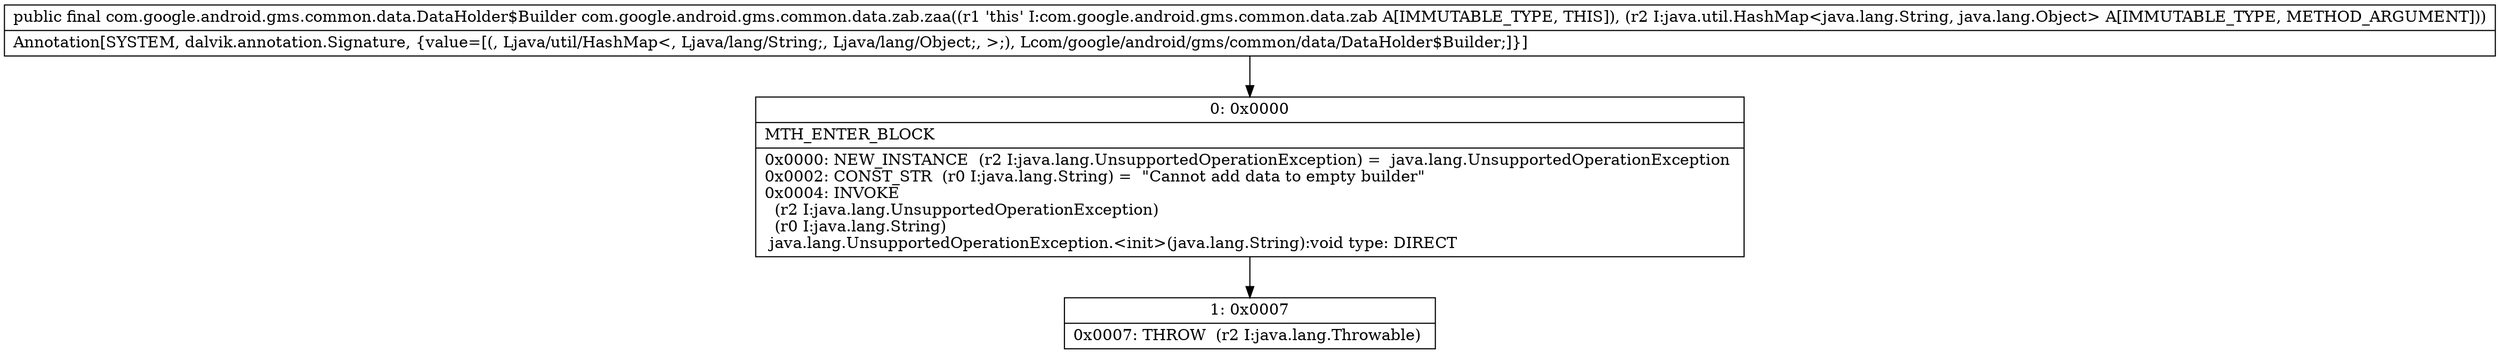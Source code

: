 digraph "CFG forcom.google.android.gms.common.data.zab.zaa(Ljava\/util\/HashMap;)Lcom\/google\/android\/gms\/common\/data\/DataHolder$Builder;" {
Node_0 [shape=record,label="{0\:\ 0x0000|MTH_ENTER_BLOCK\l|0x0000: NEW_INSTANCE  (r2 I:java.lang.UnsupportedOperationException) =  java.lang.UnsupportedOperationException \l0x0002: CONST_STR  (r0 I:java.lang.String) =  \"Cannot add data to empty builder\" \l0x0004: INVOKE  \l  (r2 I:java.lang.UnsupportedOperationException)\l  (r0 I:java.lang.String)\l java.lang.UnsupportedOperationException.\<init\>(java.lang.String):void type: DIRECT \l}"];
Node_1 [shape=record,label="{1\:\ 0x0007|0x0007: THROW  (r2 I:java.lang.Throwable) \l}"];
MethodNode[shape=record,label="{public final com.google.android.gms.common.data.DataHolder$Builder com.google.android.gms.common.data.zab.zaa((r1 'this' I:com.google.android.gms.common.data.zab A[IMMUTABLE_TYPE, THIS]), (r2 I:java.util.HashMap\<java.lang.String, java.lang.Object\> A[IMMUTABLE_TYPE, METHOD_ARGUMENT]))  | Annotation[SYSTEM, dalvik.annotation.Signature, \{value=[(, Ljava\/util\/HashMap\<, Ljava\/lang\/String;, Ljava\/lang\/Object;, \>;), Lcom\/google\/android\/gms\/common\/data\/DataHolder$Builder;]\}]\l}"];
MethodNode -> Node_0;
Node_0 -> Node_1;
}

